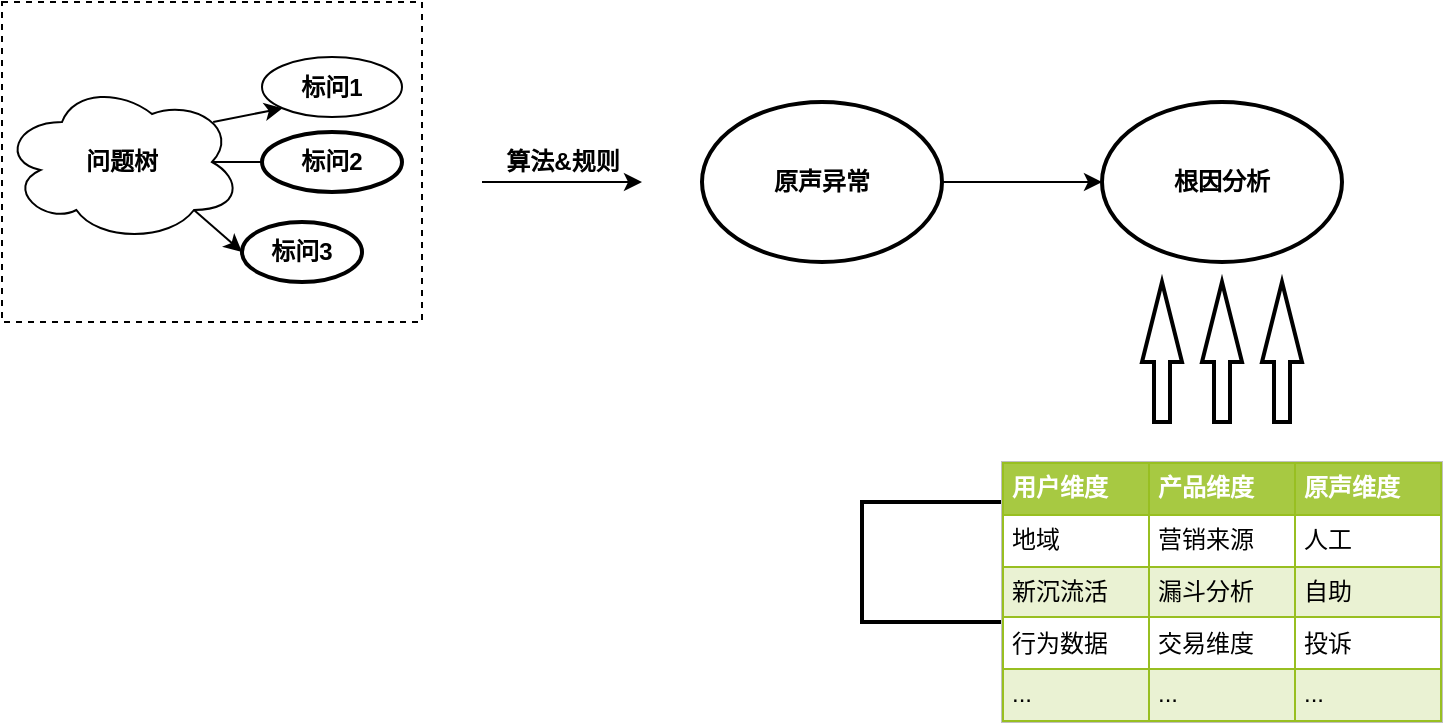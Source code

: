 <mxfile version="15.0.5" type="github">
  <diagram name="Page-1" id="5f0bae14-7c28-e335-631c-24af17079c00">
    <mxGraphModel dx="1006" dy="685" grid="1" gridSize="10" guides="1" tooltips="1" connect="1" arrows="1" fold="1" page="1" pageScale="1" pageWidth="1100" pageHeight="850" background="none" math="0" shadow="0">
      <root>
        <mxCell id="0" />
        <mxCell id="1" parent="0" />
        <mxCell id="-MnmKVy5KxwoX18CLhe7-57" value="" style="rounded=0;whiteSpace=wrap;html=1;shadow=0;sketch=0;strokeColor=#000000;strokeWidth=2;gradientColor=none;" vertex="1" parent="1">
          <mxGeometry x="540" y="440" width="120" height="60" as="geometry" />
        </mxCell>
        <mxCell id="-MnmKVy5KxwoX18CLhe7-21" value="" style="rounded=0;whiteSpace=wrap;html=1;shadow=0;sketch=0;dashed=1;" vertex="1" parent="1">
          <mxGeometry x="110" y="190" width="210" height="160" as="geometry" />
        </mxCell>
        <mxCell id="-MnmKVy5KxwoX18CLhe7-3" value="" style="edgeStyle=orthogonalEdgeStyle;rounded=0;orthogonalLoop=1;jettySize=auto;html=1;exitX=0.875;exitY=0.5;exitDx=0;exitDy=0;exitPerimeter=0;" edge="1" parent="1" source="-MnmKVy5KxwoX18CLhe7-1">
          <mxGeometry relative="1" as="geometry">
            <mxPoint x="310" y="270" as="targetPoint" />
          </mxGeometry>
        </mxCell>
        <mxCell id="-MnmKVy5KxwoX18CLhe7-1" value="问题树" style="ellipse;shape=cloud;whiteSpace=wrap;html=1;fontStyle=1" vertex="1" parent="1">
          <mxGeometry x="110" y="230" width="120" height="80" as="geometry" />
        </mxCell>
        <mxCell id="-MnmKVy5KxwoX18CLhe7-7" value="标问1" style="ellipse;whiteSpace=wrap;html=1;fontStyle=1" vertex="1" parent="1">
          <mxGeometry x="240" y="217.5" width="70" height="30" as="geometry" />
        </mxCell>
        <mxCell id="-MnmKVy5KxwoX18CLhe7-9" value="" style="endArrow=classic;html=1;exitX=0.88;exitY=0.25;exitDx=0;exitDy=0;exitPerimeter=0;entryX=0;entryY=1;entryDx=0;entryDy=0;" edge="1" parent="1" source="-MnmKVy5KxwoX18CLhe7-1" target="-MnmKVy5KxwoX18CLhe7-7">
          <mxGeometry width="50" height="50" relative="1" as="geometry">
            <mxPoint x="490" y="380" as="sourcePoint" />
            <mxPoint x="540" y="330" as="targetPoint" />
          </mxGeometry>
        </mxCell>
        <mxCell id="-MnmKVy5KxwoX18CLhe7-11" value="&lt;b&gt;标问2&lt;/b&gt;" style="ellipse;whiteSpace=wrap;html=1;strokeWidth=2;" vertex="1" parent="1">
          <mxGeometry x="240" y="255" width="70" height="30" as="geometry" />
        </mxCell>
        <mxCell id="-MnmKVy5KxwoX18CLhe7-13" value="&lt;b&gt;标问3&lt;/b&gt;" style="ellipse;whiteSpace=wrap;html=1;strokeWidth=2;" vertex="1" parent="1">
          <mxGeometry x="230" y="300" width="60" height="30" as="geometry" />
        </mxCell>
        <mxCell id="-MnmKVy5KxwoX18CLhe7-17" value="" style="endArrow=classic;html=1;exitX=0.8;exitY=0.8;exitDx=0;exitDy=0;exitPerimeter=0;entryX=0;entryY=0.5;entryDx=0;entryDy=0;" edge="1" parent="1" source="-MnmKVy5KxwoX18CLhe7-1" target="-MnmKVy5KxwoX18CLhe7-13">
          <mxGeometry width="50" height="50" relative="1" as="geometry">
            <mxPoint x="260" y="375" as="sourcePoint" />
            <mxPoint x="240" y="310" as="targetPoint" />
          </mxGeometry>
        </mxCell>
        <mxCell id="-MnmKVy5KxwoX18CLhe7-35" value="" style="endArrow=classic;html=1;" edge="1" parent="1">
          <mxGeometry width="50" height="50" relative="1" as="geometry">
            <mxPoint x="350" y="280" as="sourcePoint" />
            <mxPoint x="430" y="280" as="targetPoint" />
          </mxGeometry>
        </mxCell>
        <mxCell id="-MnmKVy5KxwoX18CLhe7-36" value="&lt;b&gt;算法&amp;amp;规则&lt;/b&gt;" style="text;html=1;align=center;verticalAlign=middle;resizable=0;points=[];autosize=1;strokeColor=none;fillColor=none;" vertex="1" parent="1">
          <mxGeometry x="355" y="260" width="70" height="20" as="geometry" />
        </mxCell>
        <mxCell id="-MnmKVy5KxwoX18CLhe7-40" value="" style="edgeStyle=orthogonalEdgeStyle;rounded=0;orthogonalLoop=1;jettySize=auto;html=1;" edge="1" parent="1" source="-MnmKVy5KxwoX18CLhe7-38" target="-MnmKVy5KxwoX18CLhe7-39">
          <mxGeometry relative="1" as="geometry" />
        </mxCell>
        <mxCell id="-MnmKVy5KxwoX18CLhe7-38" value="&lt;span&gt;原声异常&lt;/span&gt;" style="ellipse;whiteSpace=wrap;html=1;rounded=0;shadow=0;sketch=0;fontStyle=1;strokeWidth=2;" vertex="1" parent="1">
          <mxGeometry x="460" y="240" width="120" height="80" as="geometry" />
        </mxCell>
        <mxCell id="-MnmKVy5KxwoX18CLhe7-39" value="&lt;span&gt;根因分析&lt;br&gt;&lt;/span&gt;" style="ellipse;whiteSpace=wrap;html=1;rounded=0;shadow=0;sketch=0;fontStyle=1;strokeWidth=2;" vertex="1" parent="1">
          <mxGeometry x="660" y="240" width="120" height="80" as="geometry" />
        </mxCell>
        <mxCell id="-MnmKVy5KxwoX18CLhe7-50" value="&lt;table border=&quot;1&quot; width=&quot;100%&quot; cellpadding=&quot;4&quot; style=&quot;width: 100% ; height: 100% ; border-collapse: collapse&quot;&gt;&lt;tbody&gt;&lt;tr style=&quot;background-color: #a7c942 ; color: #ffffff ; border: 1px solid #98bf21&quot;&gt;&lt;th align=&quot;left&quot;&gt;用户维度&lt;/th&gt;&lt;th align=&quot;left&quot;&gt;产品维度&lt;/th&gt;&lt;th align=&quot;left&quot;&gt;原声维度&lt;/th&gt;&lt;/tr&gt;&lt;tr style=&quot;border: 1px solid #98bf21&quot;&gt;&lt;td&gt;地域&lt;/td&gt;&lt;td&gt;营销来源&lt;/td&gt;&lt;td&gt;人工&lt;/td&gt;&lt;/tr&gt;&lt;tr style=&quot;background-color: #eaf2d3 ; border: 1px solid #98bf21&quot;&gt;&lt;td&gt;新沉流活&lt;/td&gt;&lt;td&gt;漏斗分析&lt;/td&gt;&lt;td&gt;自助&lt;/td&gt;&lt;/tr&gt;&lt;tr style=&quot;border: 1px solid #98bf21&quot;&gt;&lt;td&gt;行为数据&lt;/td&gt;&lt;td&gt;交易维度&lt;/td&gt;&lt;td&gt;投诉&lt;/td&gt;&lt;/tr&gt;&lt;tr style=&quot;background-color: #eaf2d3 ; border: 1px solid #98bf21&quot;&gt;&lt;td&gt;...&lt;/td&gt;&lt;td&gt;...&lt;/td&gt;&lt;td&gt;...&lt;/td&gt;&lt;/tr&gt;&lt;/tbody&gt;&lt;/table&gt;" style="text;html=1;strokeColor=#c0c0c0;fillColor=#ffffff;overflow=fill;rounded=0;shadow=0;sketch=0;" vertex="1" parent="1">
          <mxGeometry x="610" y="420" width="220" height="130" as="geometry" />
        </mxCell>
        <mxCell id="-MnmKVy5KxwoX18CLhe7-53" value="" style="verticalLabelPosition=bottom;verticalAlign=top;html=1;strokeWidth=2;shape=mxgraph.arrows2.arrow;dy=0.6;dx=40;notch=0;rounded=0;shadow=0;sketch=0;direction=north;" vertex="1" parent="1">
          <mxGeometry x="710" y="330" width="20" height="70" as="geometry" />
        </mxCell>
        <mxCell id="-MnmKVy5KxwoX18CLhe7-55" value="" style="verticalLabelPosition=bottom;verticalAlign=top;html=1;strokeWidth=2;shape=mxgraph.arrows2.arrow;dy=0.6;dx=40;notch=0;rounded=0;shadow=0;sketch=0;direction=north;" vertex="1" parent="1">
          <mxGeometry x="680" y="330" width="20" height="70" as="geometry" />
        </mxCell>
        <mxCell id="-MnmKVy5KxwoX18CLhe7-56" value="" style="verticalLabelPosition=bottom;verticalAlign=top;html=1;strokeWidth=2;shape=mxgraph.arrows2.arrow;dy=0.6;dx=40;notch=0;rounded=0;shadow=0;sketch=0;direction=north;" vertex="1" parent="1">
          <mxGeometry x="740" y="330" width="20" height="70" as="geometry" />
        </mxCell>
      </root>
    </mxGraphModel>
  </diagram>
</mxfile>
